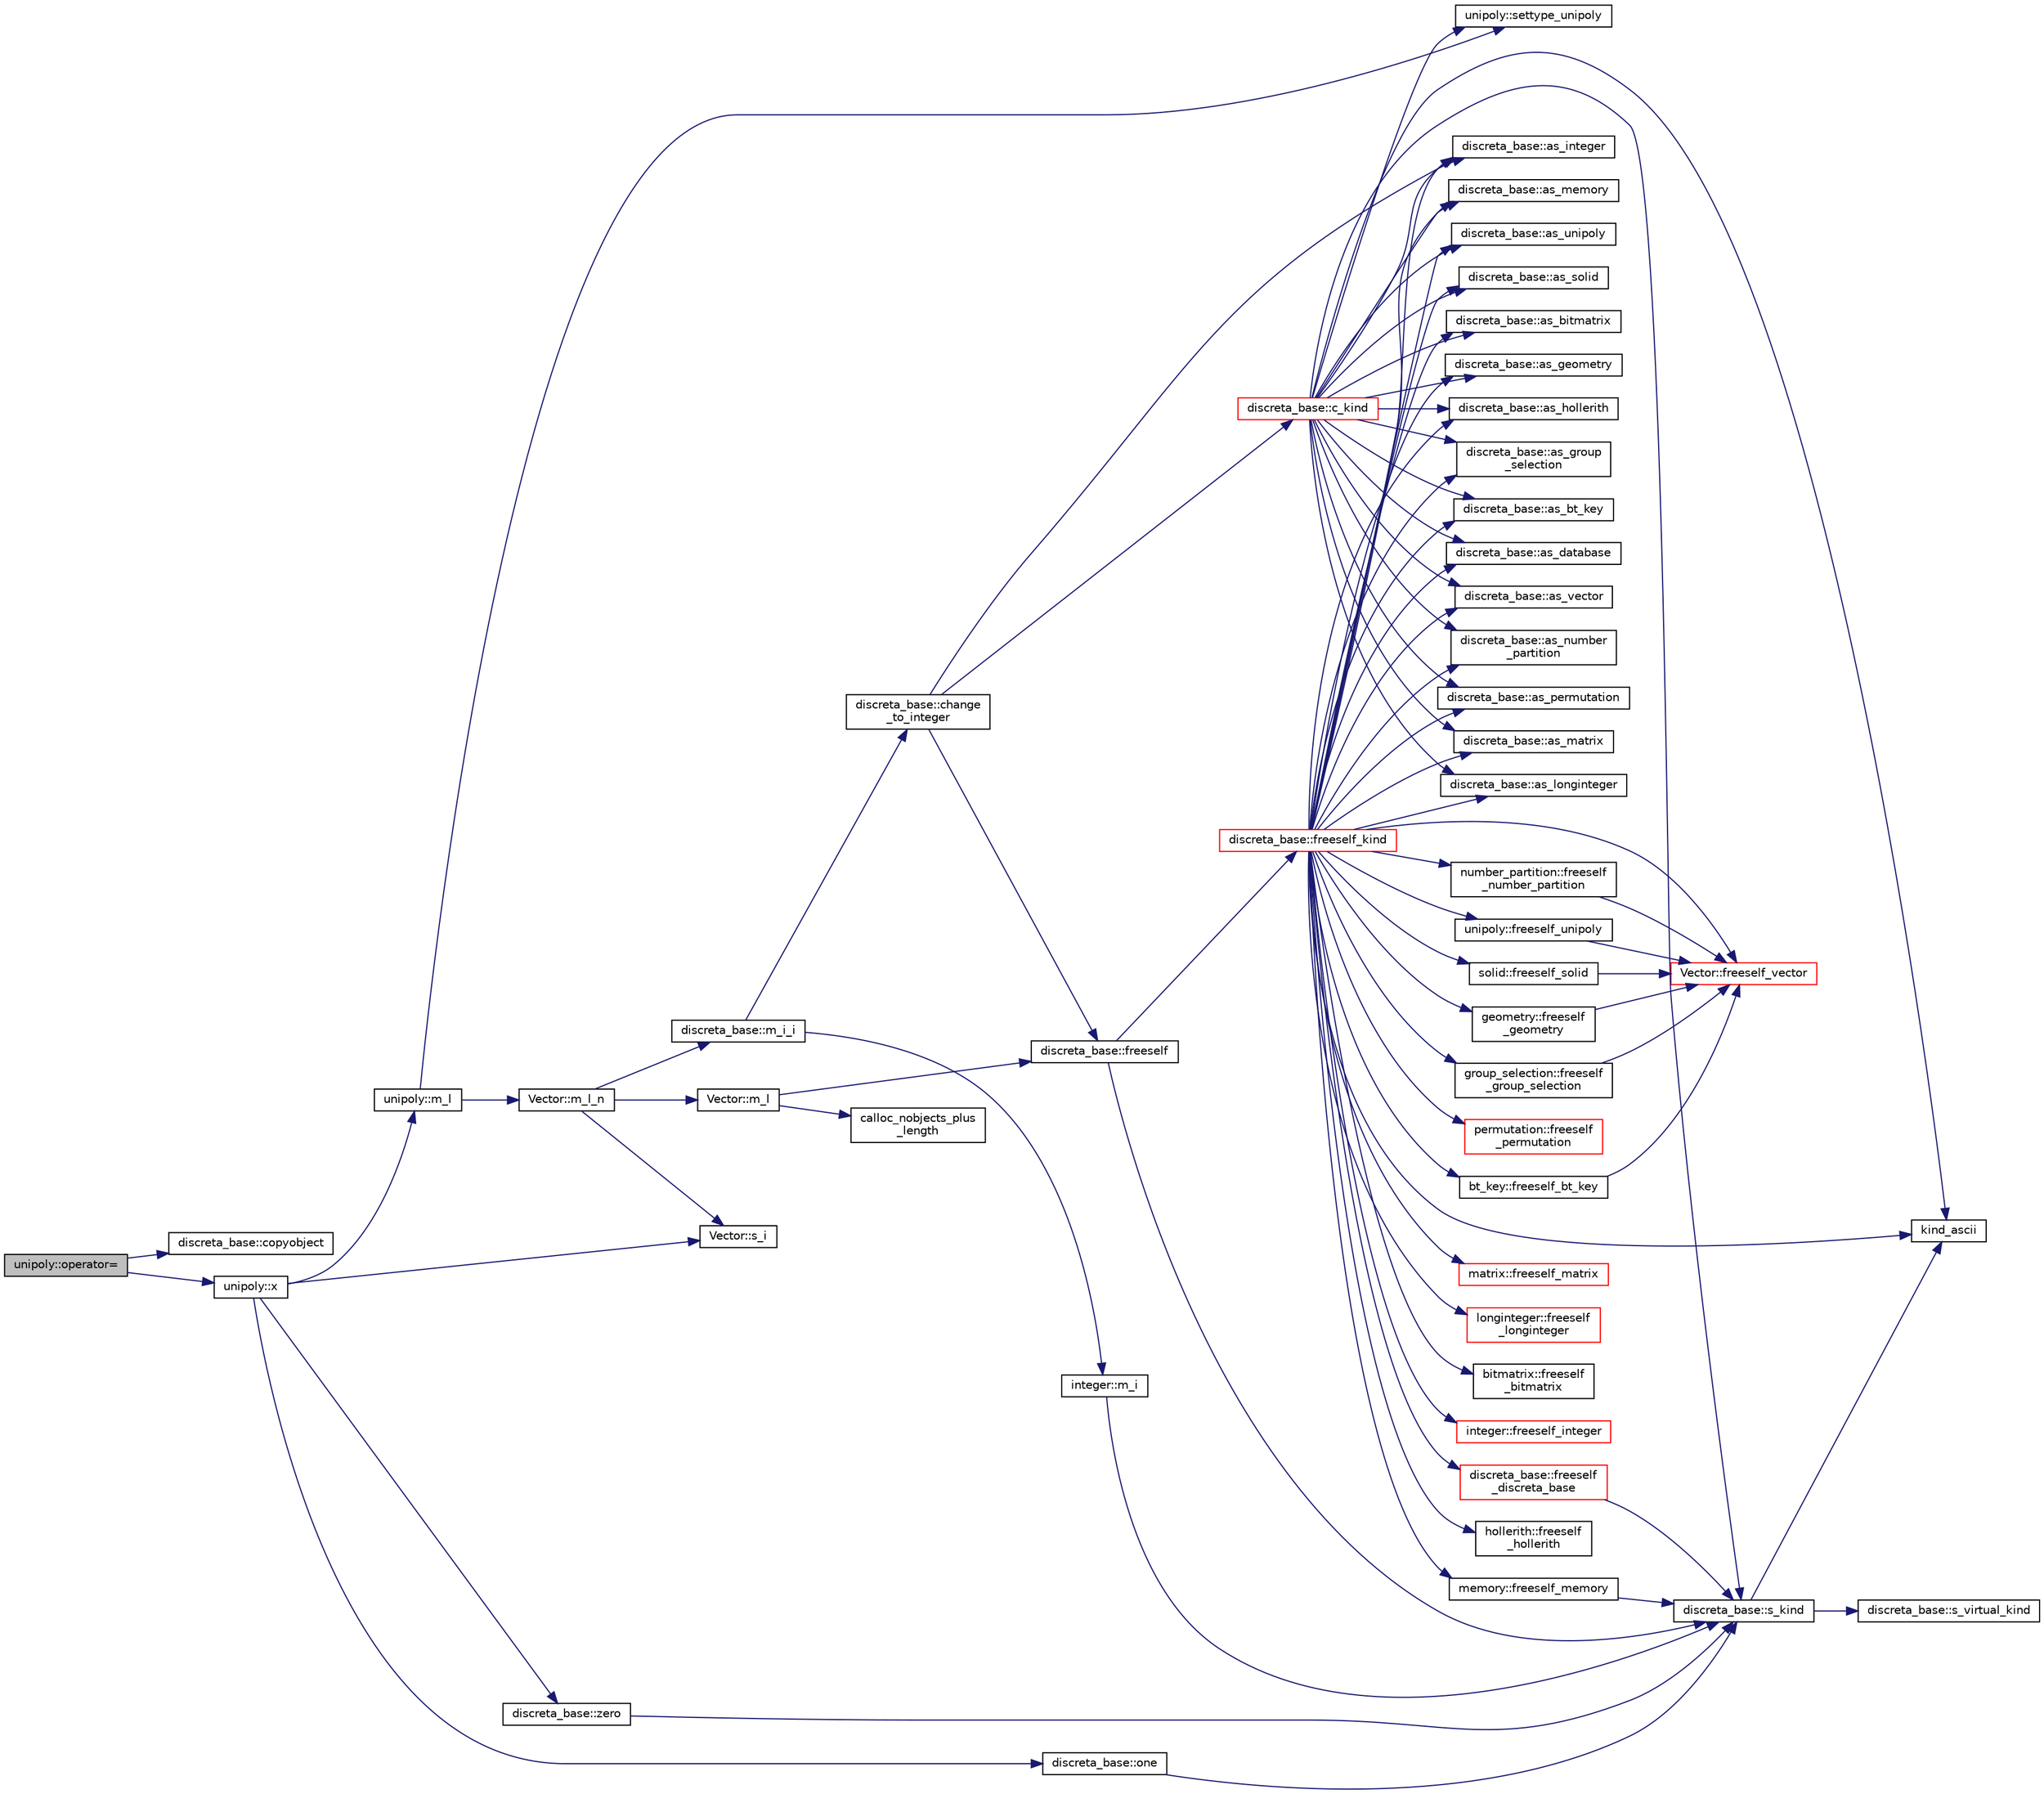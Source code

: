 digraph "unipoly::operator="
{
  edge [fontname="Helvetica",fontsize="10",labelfontname="Helvetica",labelfontsize="10"];
  node [fontname="Helvetica",fontsize="10",shape=record];
  rankdir="LR";
  Node1812 [label="unipoly::operator=",height=0.2,width=0.4,color="black", fillcolor="grey75", style="filled", fontcolor="black"];
  Node1812 -> Node1813 [color="midnightblue",fontsize="10",style="solid",fontname="Helvetica"];
  Node1813 [label="discreta_base::copyobject",height=0.2,width=0.4,color="black", fillcolor="white", style="filled",URL="$d7/d71/classdiscreta__base.html#a68fac2b12cefae0bc4d1a41faf9bc862"];
  Node1812 -> Node1814 [color="midnightblue",fontsize="10",style="solid",fontname="Helvetica"];
  Node1814 [label="unipoly::x",height=0.2,width=0.4,color="black", fillcolor="white", style="filled",URL="$d1/d89/classunipoly.html#a193127c4c6cf419d995882bb5b762294"];
  Node1814 -> Node1815 [color="midnightblue",fontsize="10",style="solid",fontname="Helvetica"];
  Node1815 [label="unipoly::m_l",height=0.2,width=0.4,color="black", fillcolor="white", style="filled",URL="$d1/d89/classunipoly.html#a776ccf5b98954c5212b684944ab5d725"];
  Node1815 -> Node1816 [color="midnightblue",fontsize="10",style="solid",fontname="Helvetica"];
  Node1816 [label="Vector::m_l_n",height=0.2,width=0.4,color="black", fillcolor="white", style="filled",URL="$d5/db2/class_vector.html#a5c7c126e6266ecdc832c5ce5bc1cca2f"];
  Node1816 -> Node1817 [color="midnightblue",fontsize="10",style="solid",fontname="Helvetica"];
  Node1817 [label="Vector::m_l",height=0.2,width=0.4,color="black", fillcolor="white", style="filled",URL="$d5/db2/class_vector.html#a00f5520c2a6b4f5282a1a8bcf8ea74eb"];
  Node1817 -> Node1818 [color="midnightblue",fontsize="10",style="solid",fontname="Helvetica"];
  Node1818 [label="discreta_base::freeself",height=0.2,width=0.4,color="black", fillcolor="white", style="filled",URL="$d7/d71/classdiscreta__base.html#a9a3c9501a562293b5667c11b9174d6e5"];
  Node1818 -> Node1819 [color="midnightblue",fontsize="10",style="solid",fontname="Helvetica"];
  Node1819 [label="discreta_base::freeself_kind",height=0.2,width=0.4,color="red", fillcolor="white", style="filled",URL="$d7/d71/classdiscreta__base.html#a63a23ada2165b3838fab719ed458cec8"];
  Node1819 -> Node1820 [color="midnightblue",fontsize="10",style="solid",fontname="Helvetica"];
  Node1820 [label="discreta_base::freeself\l_discreta_base",height=0.2,width=0.4,color="red", fillcolor="white", style="filled",URL="$d7/d71/classdiscreta__base.html#a8b1ec2cee4566034441e066dc2c027db"];
  Node1820 -> Node1821 [color="midnightblue",fontsize="10",style="solid",fontname="Helvetica"];
  Node1821 [label="discreta_base::s_kind",height=0.2,width=0.4,color="black", fillcolor="white", style="filled",URL="$d7/d71/classdiscreta__base.html#a8a830025c74adbbc3362418a7c2ba157"];
  Node1821 -> Node1822 [color="midnightblue",fontsize="10",style="solid",fontname="Helvetica"];
  Node1822 [label="discreta_base::s_virtual_kind",height=0.2,width=0.4,color="black", fillcolor="white", style="filled",URL="$d7/d71/classdiscreta__base.html#a52778a6d6943a468be083d0785d418fb"];
  Node1821 -> Node1823 [color="midnightblue",fontsize="10",style="solid",fontname="Helvetica"];
  Node1823 [label="kind_ascii",height=0.2,width=0.4,color="black", fillcolor="white", style="filled",URL="$d9/d60/discreta_8h.html#ad0ce825a9f29bc6cec27e1b64cfe27bf"];
  Node1819 -> Node1827 [color="midnightblue",fontsize="10",style="solid",fontname="Helvetica"];
  Node1827 [label="discreta_base::as_integer",height=0.2,width=0.4,color="black", fillcolor="white", style="filled",URL="$d7/d71/classdiscreta__base.html#a00d7691eaf874fd283d942692fe8dd26"];
  Node1819 -> Node1828 [color="midnightblue",fontsize="10",style="solid",fontname="Helvetica"];
  Node1828 [label="integer::freeself_integer",height=0.2,width=0.4,color="red", fillcolor="white", style="filled",URL="$d0/de5/classinteger.html#a02eb557612c9db1820dd75a77151edc0"];
  Node1819 -> Node1829 [color="midnightblue",fontsize="10",style="solid",fontname="Helvetica"];
  Node1829 [label="discreta_base::as_vector",height=0.2,width=0.4,color="black", fillcolor="white", style="filled",URL="$d7/d71/classdiscreta__base.html#a7bdd6cae39c380b128ee9e17e42cf020"];
  Node1819 -> Node1830 [color="midnightblue",fontsize="10",style="solid",fontname="Helvetica"];
  Node1830 [label="Vector::freeself_vector",height=0.2,width=0.4,color="red", fillcolor="white", style="filled",URL="$d5/db2/class_vector.html#ad55c58937ca8fb342247a2c0fb572d20"];
  Node1819 -> Node1832 [color="midnightblue",fontsize="10",style="solid",fontname="Helvetica"];
  Node1832 [label="discreta_base::as_number\l_partition",height=0.2,width=0.4,color="black", fillcolor="white", style="filled",URL="$d7/d71/classdiscreta__base.html#a307aa09de0e925d46697707968ffab00"];
  Node1819 -> Node1833 [color="midnightblue",fontsize="10",style="solid",fontname="Helvetica"];
  Node1833 [label="number_partition::freeself\l_number_partition",height=0.2,width=0.4,color="black", fillcolor="white", style="filled",URL="$df/d50/classnumber__partition.html#aa74111c1c8cd218b654e7b7c1ca42eb5"];
  Node1833 -> Node1830 [color="midnightblue",fontsize="10",style="solid",fontname="Helvetica"];
  Node1819 -> Node1834 [color="midnightblue",fontsize="10",style="solid",fontname="Helvetica"];
  Node1834 [label="discreta_base::as_permutation",height=0.2,width=0.4,color="black", fillcolor="white", style="filled",URL="$d7/d71/classdiscreta__base.html#aa4e72f36a82984239b12ae831e131098"];
  Node1819 -> Node1835 [color="midnightblue",fontsize="10",style="solid",fontname="Helvetica"];
  Node1835 [label="permutation::freeself\l_permutation",height=0.2,width=0.4,color="red", fillcolor="white", style="filled",URL="$d0/d08/classpermutation.html#a1f86343fa765d71c976d79e5ce372c12"];
  Node1819 -> Node1836 [color="midnightblue",fontsize="10",style="solid",fontname="Helvetica"];
  Node1836 [label="discreta_base::as_matrix",height=0.2,width=0.4,color="black", fillcolor="white", style="filled",URL="$d7/d71/classdiscreta__base.html#ae4d7f56d917a4707b838fbffde6467ff"];
  Node1819 -> Node1837 [color="midnightblue",fontsize="10",style="solid",fontname="Helvetica"];
  Node1837 [label="matrix::freeself_matrix",height=0.2,width=0.4,color="red", fillcolor="white", style="filled",URL="$d1/d8d/classmatrix.html#ab47d61820499f35c15bf82fb6a3b9bd1"];
  Node1819 -> Node1839 [color="midnightblue",fontsize="10",style="solid",fontname="Helvetica"];
  Node1839 [label="discreta_base::as_longinteger",height=0.2,width=0.4,color="black", fillcolor="white", style="filled",URL="$d7/d71/classdiscreta__base.html#a20a094639eb711b10c8694c51937f7cd"];
  Node1819 -> Node1840 [color="midnightblue",fontsize="10",style="solid",fontname="Helvetica"];
  Node1840 [label="longinteger::freeself\l_longinteger",height=0.2,width=0.4,color="red", fillcolor="white", style="filled",URL="$d3/d71/classlonginteger.html#a82006f4b7c6bf897de0387497e16c219"];
  Node1819 -> Node1842 [color="midnightblue",fontsize="10",style="solid",fontname="Helvetica"];
  Node1842 [label="discreta_base::as_memory",height=0.2,width=0.4,color="black", fillcolor="white", style="filled",URL="$d7/d71/classdiscreta__base.html#ad94b2d7dce0cd4fa22db57f6e79c4bd2"];
  Node1819 -> Node1843 [color="midnightblue",fontsize="10",style="solid",fontname="Helvetica"];
  Node1843 [label="memory::freeself_memory",height=0.2,width=0.4,color="black", fillcolor="white", style="filled",URL="$d8/d99/classmemory.html#a19366f9105d79a0e818cc19255d7ef4f"];
  Node1843 -> Node1821 [color="midnightblue",fontsize="10",style="solid",fontname="Helvetica"];
  Node1819 -> Node1844 [color="midnightblue",fontsize="10",style="solid",fontname="Helvetica"];
  Node1844 [label="discreta_base::as_unipoly",height=0.2,width=0.4,color="black", fillcolor="white", style="filled",URL="$d7/d71/classdiscreta__base.html#ad50d8027f039fe5c2478cddb243adc9d"];
  Node1819 -> Node1845 [color="midnightblue",fontsize="10",style="solid",fontname="Helvetica"];
  Node1845 [label="unipoly::freeself_unipoly",height=0.2,width=0.4,color="black", fillcolor="white", style="filled",URL="$d1/d89/classunipoly.html#aad315db6c6adb555a0c63877aab7d27e"];
  Node1845 -> Node1830 [color="midnightblue",fontsize="10",style="solid",fontname="Helvetica"];
  Node1819 -> Node1846 [color="midnightblue",fontsize="10",style="solid",fontname="Helvetica"];
  Node1846 [label="discreta_base::as_solid",height=0.2,width=0.4,color="black", fillcolor="white", style="filled",URL="$d7/d71/classdiscreta__base.html#a1fc5f2b85ec97ab0a69dd64903c970a5"];
  Node1819 -> Node1847 [color="midnightblue",fontsize="10",style="solid",fontname="Helvetica"];
  Node1847 [label="solid::freeself_solid",height=0.2,width=0.4,color="black", fillcolor="white", style="filled",URL="$d8/def/classsolid.html#a84c2f0abd7b24b1cf2ccefa9c99567fe"];
  Node1847 -> Node1830 [color="midnightblue",fontsize="10",style="solid",fontname="Helvetica"];
  Node1819 -> Node1848 [color="midnightblue",fontsize="10",style="solid",fontname="Helvetica"];
  Node1848 [label="discreta_base::as_bitmatrix",height=0.2,width=0.4,color="black", fillcolor="white", style="filled",URL="$d7/d71/classdiscreta__base.html#a071ad54ea8ef6c9d1d15f532e5a76df6"];
  Node1819 -> Node1849 [color="midnightblue",fontsize="10",style="solid",fontname="Helvetica"];
  Node1849 [label="bitmatrix::freeself\l_bitmatrix",height=0.2,width=0.4,color="black", fillcolor="white", style="filled",URL="$de/dc8/classbitmatrix.html#a4b84eed56a244df63819eae6b7ba1eff"];
  Node1819 -> Node1850 [color="midnightblue",fontsize="10",style="solid",fontname="Helvetica"];
  Node1850 [label="discreta_base::as_geometry",height=0.2,width=0.4,color="black", fillcolor="white", style="filled",URL="$d7/d71/classdiscreta__base.html#a38fc7b4cdd830703e9d87354b79bc5c8"];
  Node1819 -> Node1851 [color="midnightblue",fontsize="10",style="solid",fontname="Helvetica"];
  Node1851 [label="geometry::freeself\l_geometry",height=0.2,width=0.4,color="black", fillcolor="white", style="filled",URL="$da/d44/classgeometry.html#a504b1b52d24b4ae00d9fd0b7838b57e6"];
  Node1851 -> Node1830 [color="midnightblue",fontsize="10",style="solid",fontname="Helvetica"];
  Node1819 -> Node1852 [color="midnightblue",fontsize="10",style="solid",fontname="Helvetica"];
  Node1852 [label="discreta_base::as_hollerith",height=0.2,width=0.4,color="black", fillcolor="white", style="filled",URL="$d7/d71/classdiscreta__base.html#a3e66f82711f314710107e2f29e589690"];
  Node1819 -> Node1853 [color="midnightblue",fontsize="10",style="solid",fontname="Helvetica"];
  Node1853 [label="hollerith::freeself\l_hollerith",height=0.2,width=0.4,color="black", fillcolor="white", style="filled",URL="$d8/d99/classhollerith.html#a240d1b30780c9e09323d0b3ad5e2d1f7"];
  Node1819 -> Node1854 [color="midnightblue",fontsize="10",style="solid",fontname="Helvetica"];
  Node1854 [label="discreta_base::as_group\l_selection",height=0.2,width=0.4,color="black", fillcolor="white", style="filled",URL="$d7/d71/classdiscreta__base.html#aae1bac4883c567718bef9fb610abbdc8"];
  Node1819 -> Node1855 [color="midnightblue",fontsize="10",style="solid",fontname="Helvetica"];
  Node1855 [label="group_selection::freeself\l_group_selection",height=0.2,width=0.4,color="black", fillcolor="white", style="filled",URL="$d6/db0/classgroup__selection.html#a778b1a466858bf7f90516eeba1795798"];
  Node1855 -> Node1830 [color="midnightblue",fontsize="10",style="solid",fontname="Helvetica"];
  Node1819 -> Node1856 [color="midnightblue",fontsize="10",style="solid",fontname="Helvetica"];
  Node1856 [label="discreta_base::as_bt_key",height=0.2,width=0.4,color="black", fillcolor="white", style="filled",URL="$d7/d71/classdiscreta__base.html#a2734c6e08dca17cf6588bd5064ec1b9f"];
  Node1819 -> Node1857 [color="midnightblue",fontsize="10",style="solid",fontname="Helvetica"];
  Node1857 [label="bt_key::freeself_bt_key",height=0.2,width=0.4,color="black", fillcolor="white", style="filled",URL="$d1/de5/classbt__key.html#aad1f5a9b943d3ae072f1d09a9bb126c6"];
  Node1857 -> Node1830 [color="midnightblue",fontsize="10",style="solid",fontname="Helvetica"];
  Node1819 -> Node1858 [color="midnightblue",fontsize="10",style="solid",fontname="Helvetica"];
  Node1858 [label="discreta_base::as_database",height=0.2,width=0.4,color="black", fillcolor="white", style="filled",URL="$d7/d71/classdiscreta__base.html#ab055d39d58210a2b03ba3d33703b09a9"];
  Node1819 -> Node1823 [color="midnightblue",fontsize="10",style="solid",fontname="Helvetica"];
  Node1818 -> Node1821 [color="midnightblue",fontsize="10",style="solid",fontname="Helvetica"];
  Node1817 -> Node1866 [color="midnightblue",fontsize="10",style="solid",fontname="Helvetica"];
  Node1866 [label="calloc_nobjects_plus\l_length",height=0.2,width=0.4,color="black", fillcolor="white", style="filled",URL="$d9/d60/discreta_8h.html#a71599d54c8c17dfa065a363f5cdd0aa4"];
  Node1816 -> Node1867 [color="midnightblue",fontsize="10",style="solid",fontname="Helvetica"];
  Node1867 [label="Vector::s_i",height=0.2,width=0.4,color="black", fillcolor="white", style="filled",URL="$d5/db2/class_vector.html#a1c4fe1752523df8119f70dd550244871"];
  Node1816 -> Node1868 [color="midnightblue",fontsize="10",style="solid",fontname="Helvetica"];
  Node1868 [label="discreta_base::m_i_i",height=0.2,width=0.4,color="black", fillcolor="white", style="filled",URL="$d7/d71/classdiscreta__base.html#aa231464a9d4bc233f66608021c9ad997"];
  Node1868 -> Node1869 [color="midnightblue",fontsize="10",style="solid",fontname="Helvetica"];
  Node1869 [label="discreta_base::change\l_to_integer",height=0.2,width=0.4,color="black", fillcolor="white", style="filled",URL="$d7/d71/classdiscreta__base.html#a58a5a5bd8f8e6f2dd7b4483b66dc7bb9"];
  Node1869 -> Node1818 [color="midnightblue",fontsize="10",style="solid",fontname="Helvetica"];
  Node1869 -> Node1870 [color="midnightblue",fontsize="10",style="solid",fontname="Helvetica"];
  Node1870 [label="discreta_base::c_kind",height=0.2,width=0.4,color="red", fillcolor="white", style="filled",URL="$d7/d71/classdiscreta__base.html#adc2ff61589c2d083688e7a43f333cb62"];
  Node1870 -> Node1827 [color="midnightblue",fontsize="10",style="solid",fontname="Helvetica"];
  Node1870 -> Node1829 [color="midnightblue",fontsize="10",style="solid",fontname="Helvetica"];
  Node1870 -> Node1832 [color="midnightblue",fontsize="10",style="solid",fontname="Helvetica"];
  Node1870 -> Node1834 [color="midnightblue",fontsize="10",style="solid",fontname="Helvetica"];
  Node1870 -> Node1836 [color="midnightblue",fontsize="10",style="solid",fontname="Helvetica"];
  Node1870 -> Node1839 [color="midnightblue",fontsize="10",style="solid",fontname="Helvetica"];
  Node1870 -> Node1842 [color="midnightblue",fontsize="10",style="solid",fontname="Helvetica"];
  Node1870 -> Node1844 [color="midnightblue",fontsize="10",style="solid",fontname="Helvetica"];
  Node1870 -> Node1879 [color="midnightblue",fontsize="10",style="solid",fontname="Helvetica"];
  Node1879 [label="unipoly::settype_unipoly",height=0.2,width=0.4,color="black", fillcolor="white", style="filled",URL="$d1/d89/classunipoly.html#a8db854fcc85c5e1150b1f1b1c005c95b"];
  Node1870 -> Node1846 [color="midnightblue",fontsize="10",style="solid",fontname="Helvetica"];
  Node1870 -> Node1848 [color="midnightblue",fontsize="10",style="solid",fontname="Helvetica"];
  Node1870 -> Node1850 [color="midnightblue",fontsize="10",style="solid",fontname="Helvetica"];
  Node1870 -> Node1852 [color="midnightblue",fontsize="10",style="solid",fontname="Helvetica"];
  Node1870 -> Node1854 [color="midnightblue",fontsize="10",style="solid",fontname="Helvetica"];
  Node1870 -> Node1856 [color="midnightblue",fontsize="10",style="solid",fontname="Helvetica"];
  Node1870 -> Node1858 [color="midnightblue",fontsize="10",style="solid",fontname="Helvetica"];
  Node1870 -> Node1823 [color="midnightblue",fontsize="10",style="solid",fontname="Helvetica"];
  Node1870 -> Node1821 [color="midnightblue",fontsize="10",style="solid",fontname="Helvetica"];
  Node1869 -> Node1827 [color="midnightblue",fontsize="10",style="solid",fontname="Helvetica"];
  Node1868 -> Node1892 [color="midnightblue",fontsize="10",style="solid",fontname="Helvetica"];
  Node1892 [label="integer::m_i",height=0.2,width=0.4,color="black", fillcolor="white", style="filled",URL="$d0/de5/classinteger.html#a869091f0a0f35f5354c8c4a70250e8a9"];
  Node1892 -> Node1821 [color="midnightblue",fontsize="10",style="solid",fontname="Helvetica"];
  Node1815 -> Node1879 [color="midnightblue",fontsize="10",style="solid",fontname="Helvetica"];
  Node1814 -> Node1867 [color="midnightblue",fontsize="10",style="solid",fontname="Helvetica"];
  Node1814 -> Node1893 [color="midnightblue",fontsize="10",style="solid",fontname="Helvetica"];
  Node1893 [label="discreta_base::zero",height=0.2,width=0.4,color="black", fillcolor="white", style="filled",URL="$d7/d71/classdiscreta__base.html#a424aa44bbb6ca48d30ad1087dbd6f210"];
  Node1893 -> Node1821 [color="midnightblue",fontsize="10",style="solid",fontname="Helvetica"];
  Node1814 -> Node1894 [color="midnightblue",fontsize="10",style="solid",fontname="Helvetica"];
  Node1894 [label="discreta_base::one",height=0.2,width=0.4,color="black", fillcolor="white", style="filled",URL="$d7/d71/classdiscreta__base.html#a6f5d6422a0040950415db30e39dafd19"];
  Node1894 -> Node1821 [color="midnightblue",fontsize="10",style="solid",fontname="Helvetica"];
}
